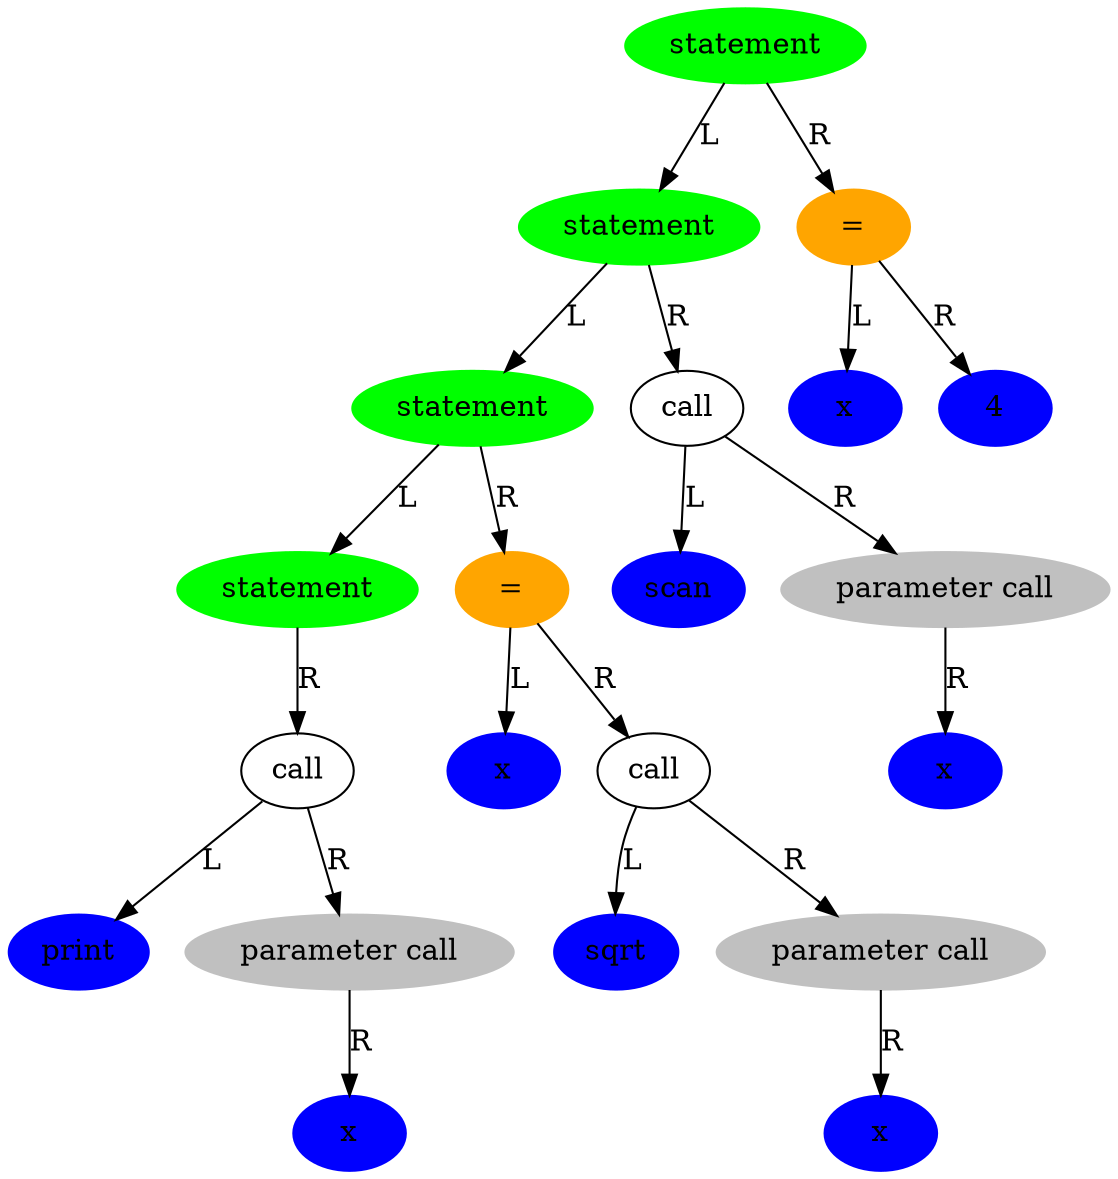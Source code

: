 digraph tree {
94225679680288 [label ="statement", style = "filled", color = "green"];
94225679680288 -> 94225679680336 [label = "L"];
94225679680336 [label ="statement", style = "filled", color = "green"];
94225679680336 -> 94225679680480 [label = "L"];
94225679680480 [label ="statement", style = "filled", color = "green"];
94225679680480 -> 94225679680624 [label = "L"];
94225679680624 [label ="statement", style = "filled", color = "green"];
94225679680624 -> 94225679680672 [label = "R"];
94225679680672 [label ="call"];
94225679680672 -> 94225679684864 [label = "L"];
94225679684864 [label ="print", style = "filled", color = "blue"];
94225679680672 -> 94225679680720 [label = "R"];
94225679680720 [label ="parameter call", style = "filled", color = "grey"];
94225679680720 -> 94225679684928 [label = "R"];
94225679684928 [label ="x", style = "filled", color = "blue"];
94225679680480 -> 94225679684672 [label = "R"];
94225679684672 [label ="=", style = "filled", color = "orange"];
94225679684672 -> 94225679684640 [label = "L"];
94225679684640 [label ="x", style = "filled", color = "blue"];
94225679684672 -> 94225679680528 [label = "R"];
94225679680528 [label ="call"];
94225679680528 -> 94225679684704 [label = "L"];
94225679684704 [label ="sqrt", style = "filled", color = "blue"];
94225679680528 -> 94225679680576 [label = "R"];
94225679680576 [label ="parameter call", style = "filled", color = "grey"];
94225679680576 -> 94225679684768 [label = "R"];
94225679684768 [label ="x", style = "filled", color = "blue"];
94225679680336 -> 94225679680384 [label = "R"];
94225679680384 [label ="call"];
94225679680384 -> 94225679684480 [label = "L"];
94225679684480 [label ="scan", style = "filled", color = "blue"];
94225679680384 -> 94225679680432 [label = "R"];
94225679680432 [label ="parameter call", style = "filled", color = "grey"];
94225679680432 -> 94225679684544 [label = "R"];
94225679684544 [label ="x", style = "filled", color = "blue"];
94225679680288 -> 94225679684384 [label = "R"];
94225679684384 [label ="=", style = "filled", color = "orange"];
94225679684384 -> 94225679684352 [label = "L"];
94225679684352 [label ="x", style = "filled", color = "blue"];
94225679684384 -> 94225679684416 [label = "R"];
94225679684416 [label ="4", style = "filled", color = "blue"];

}